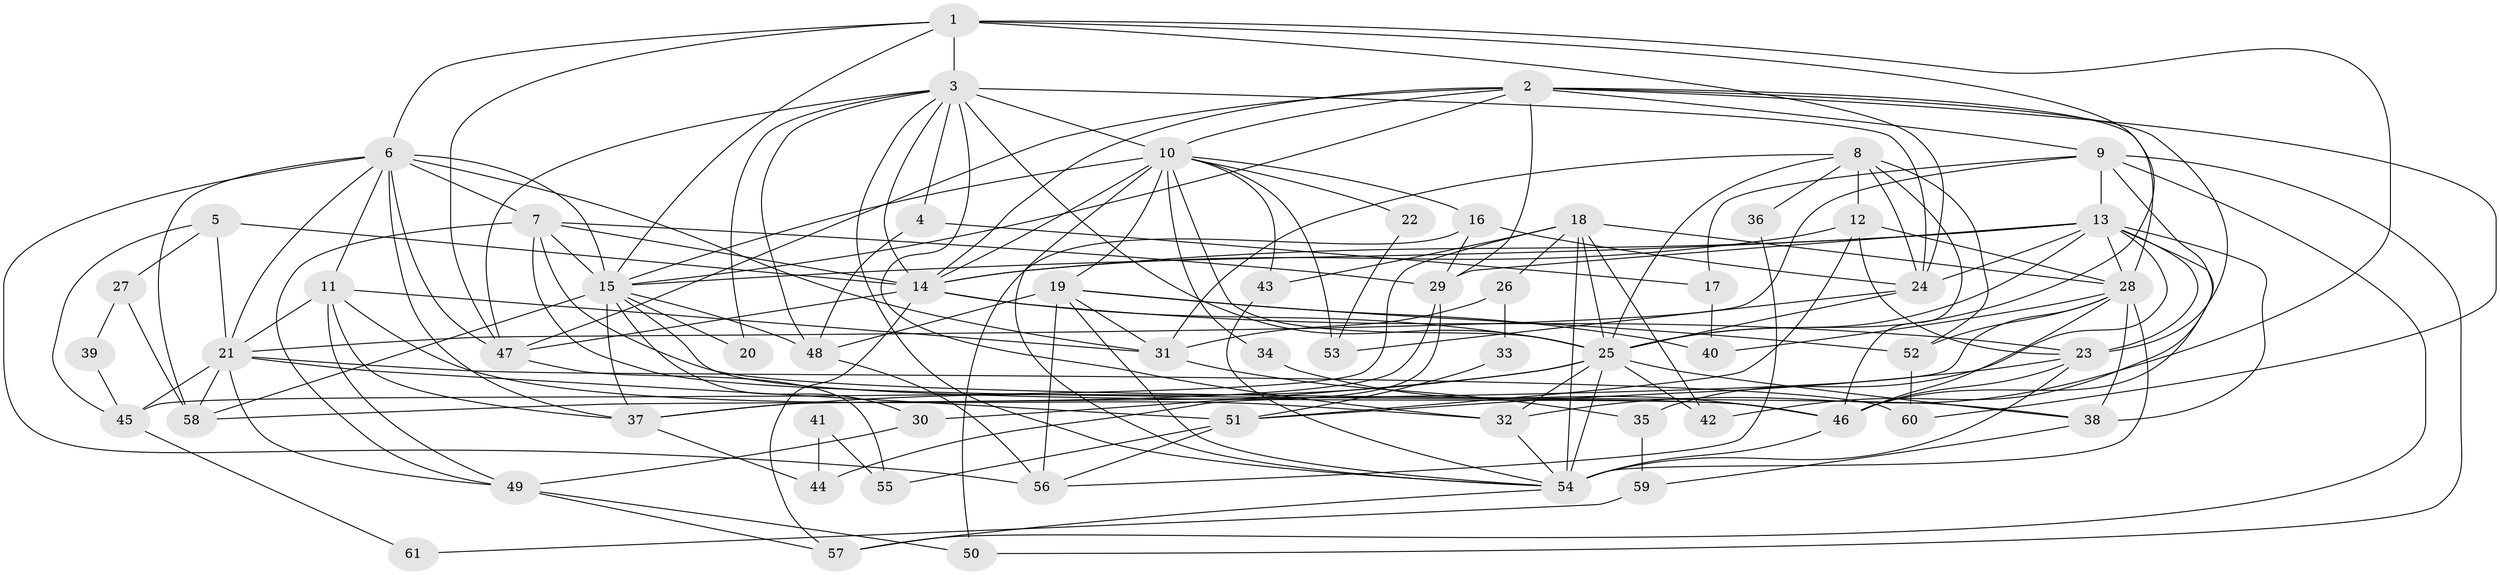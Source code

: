 // original degree distribution, {4: 0.2459016393442623, 5: 0.22950819672131148, 6: 0.07377049180327869, 3: 0.27049180327868855, 2: 0.13114754098360656, 7: 0.040983606557377046, 8: 0.00819672131147541}
// Generated by graph-tools (version 1.1) at 2025/36/03/09/25 02:36:04]
// undirected, 61 vertices, 169 edges
graph export_dot {
graph [start="1"]
  node [color=gray90,style=filled];
  1;
  2;
  3;
  4;
  5;
  6;
  7;
  8;
  9;
  10;
  11;
  12;
  13;
  14;
  15;
  16;
  17;
  18;
  19;
  20;
  21;
  22;
  23;
  24;
  25;
  26;
  27;
  28;
  29;
  30;
  31;
  32;
  33;
  34;
  35;
  36;
  37;
  38;
  39;
  40;
  41;
  42;
  43;
  44;
  45;
  46;
  47;
  48;
  49;
  50;
  51;
  52;
  53;
  54;
  55;
  56;
  57;
  58;
  59;
  60;
  61;
  1 -- 3 [weight=2.0];
  1 -- 6 [weight=1.0];
  1 -- 15 [weight=1.0];
  1 -- 24 [weight=1.0];
  1 -- 25 [weight=1.0];
  1 -- 32 [weight=1.0];
  1 -- 47 [weight=1.0];
  2 -- 9 [weight=1.0];
  2 -- 10 [weight=1.0];
  2 -- 14 [weight=1.0];
  2 -- 15 [weight=1.0];
  2 -- 23 [weight=1.0];
  2 -- 28 [weight=1.0];
  2 -- 29 [weight=1.0];
  2 -- 47 [weight=1.0];
  2 -- 60 [weight=1.0];
  3 -- 4 [weight=1.0];
  3 -- 10 [weight=2.0];
  3 -- 14 [weight=1.0];
  3 -- 20 [weight=1.0];
  3 -- 24 [weight=1.0];
  3 -- 25 [weight=2.0];
  3 -- 32 [weight=1.0];
  3 -- 47 [weight=1.0];
  3 -- 48 [weight=1.0];
  3 -- 54 [weight=1.0];
  4 -- 17 [weight=1.0];
  4 -- 48 [weight=1.0];
  5 -- 14 [weight=1.0];
  5 -- 21 [weight=1.0];
  5 -- 27 [weight=1.0];
  5 -- 45 [weight=1.0];
  6 -- 7 [weight=1.0];
  6 -- 11 [weight=1.0];
  6 -- 15 [weight=1.0];
  6 -- 21 [weight=1.0];
  6 -- 31 [weight=1.0];
  6 -- 37 [weight=1.0];
  6 -- 47 [weight=1.0];
  6 -- 56 [weight=1.0];
  6 -- 58 [weight=1.0];
  7 -- 14 [weight=1.0];
  7 -- 15 [weight=1.0];
  7 -- 29 [weight=1.0];
  7 -- 38 [weight=1.0];
  7 -- 46 [weight=1.0];
  7 -- 49 [weight=1.0];
  8 -- 12 [weight=1.0];
  8 -- 24 [weight=1.0];
  8 -- 25 [weight=1.0];
  8 -- 31 [weight=1.0];
  8 -- 36 [weight=1.0];
  8 -- 46 [weight=1.0];
  8 -- 52 [weight=1.0];
  9 -- 13 [weight=1.0];
  9 -- 17 [weight=1.0];
  9 -- 21 [weight=1.0];
  9 -- 42 [weight=1.0];
  9 -- 50 [weight=1.0];
  9 -- 57 [weight=1.0];
  10 -- 14 [weight=1.0];
  10 -- 15 [weight=1.0];
  10 -- 16 [weight=1.0];
  10 -- 19 [weight=1.0];
  10 -- 22 [weight=1.0];
  10 -- 25 [weight=1.0];
  10 -- 34 [weight=1.0];
  10 -- 43 [weight=1.0];
  10 -- 53 [weight=1.0];
  10 -- 54 [weight=1.0];
  11 -- 21 [weight=1.0];
  11 -- 31 [weight=1.0];
  11 -- 32 [weight=1.0];
  11 -- 37 [weight=1.0];
  11 -- 49 [weight=1.0];
  12 -- 14 [weight=1.0];
  12 -- 23 [weight=1.0];
  12 -- 28 [weight=1.0];
  12 -- 51 [weight=1.0];
  13 -- 14 [weight=2.0];
  13 -- 15 [weight=1.0];
  13 -- 23 [weight=1.0];
  13 -- 24 [weight=1.0];
  13 -- 25 [weight=1.0];
  13 -- 28 [weight=1.0];
  13 -- 29 [weight=1.0];
  13 -- 35 [weight=1.0];
  13 -- 38 [weight=2.0];
  13 -- 46 [weight=1.0];
  14 -- 23 [weight=1.0];
  14 -- 25 [weight=1.0];
  14 -- 47 [weight=1.0];
  14 -- 57 [weight=1.0];
  15 -- 20 [weight=1.0];
  15 -- 30 [weight=1.0];
  15 -- 37 [weight=1.0];
  15 -- 46 [weight=1.0];
  15 -- 48 [weight=1.0];
  15 -- 58 [weight=1.0];
  16 -- 24 [weight=1.0];
  16 -- 29 [weight=1.0];
  16 -- 50 [weight=1.0];
  17 -- 40 [weight=1.0];
  18 -- 25 [weight=1.0];
  18 -- 26 [weight=1.0];
  18 -- 28 [weight=1.0];
  18 -- 42 [weight=1.0];
  18 -- 43 [weight=1.0];
  18 -- 45 [weight=1.0];
  18 -- 54 [weight=1.0];
  19 -- 31 [weight=1.0];
  19 -- 40 [weight=2.0];
  19 -- 48 [weight=1.0];
  19 -- 52 [weight=1.0];
  19 -- 54 [weight=1.0];
  19 -- 56 [weight=1.0];
  21 -- 45 [weight=1.0];
  21 -- 49 [weight=1.0];
  21 -- 51 [weight=1.0];
  21 -- 58 [weight=1.0];
  21 -- 60 [weight=2.0];
  22 -- 53 [weight=1.0];
  23 -- 46 [weight=1.0];
  23 -- 51 [weight=1.0];
  23 -- 54 [weight=4.0];
  24 -- 25 [weight=1.0];
  24 -- 53 [weight=1.0];
  25 -- 30 [weight=1.0];
  25 -- 32 [weight=1.0];
  25 -- 37 [weight=1.0];
  25 -- 38 [weight=1.0];
  25 -- 42 [weight=1.0];
  25 -- 54 [weight=1.0];
  26 -- 31 [weight=1.0];
  26 -- 33 [weight=1.0];
  27 -- 39 [weight=1.0];
  27 -- 58 [weight=1.0];
  28 -- 38 [weight=1.0];
  28 -- 40 [weight=1.0];
  28 -- 46 [weight=1.0];
  28 -- 52 [weight=1.0];
  28 -- 54 [weight=1.0];
  28 -- 58 [weight=1.0];
  29 -- 37 [weight=1.0];
  29 -- 44 [weight=1.0];
  30 -- 49 [weight=1.0];
  31 -- 35 [weight=1.0];
  32 -- 54 [weight=1.0];
  33 -- 51 [weight=1.0];
  34 -- 46 [weight=2.0];
  35 -- 59 [weight=1.0];
  36 -- 56 [weight=1.0];
  37 -- 44 [weight=1.0];
  38 -- 59 [weight=1.0];
  39 -- 45 [weight=1.0];
  41 -- 44 [weight=1.0];
  41 -- 55 [weight=1.0];
  43 -- 54 [weight=1.0];
  45 -- 61 [weight=1.0];
  46 -- 54 [weight=1.0];
  47 -- 55 [weight=1.0];
  48 -- 56 [weight=1.0];
  49 -- 50 [weight=1.0];
  49 -- 57 [weight=1.0];
  51 -- 55 [weight=1.0];
  51 -- 56 [weight=1.0];
  52 -- 60 [weight=1.0];
  54 -- 57 [weight=1.0];
  59 -- 61 [weight=1.0];
}
